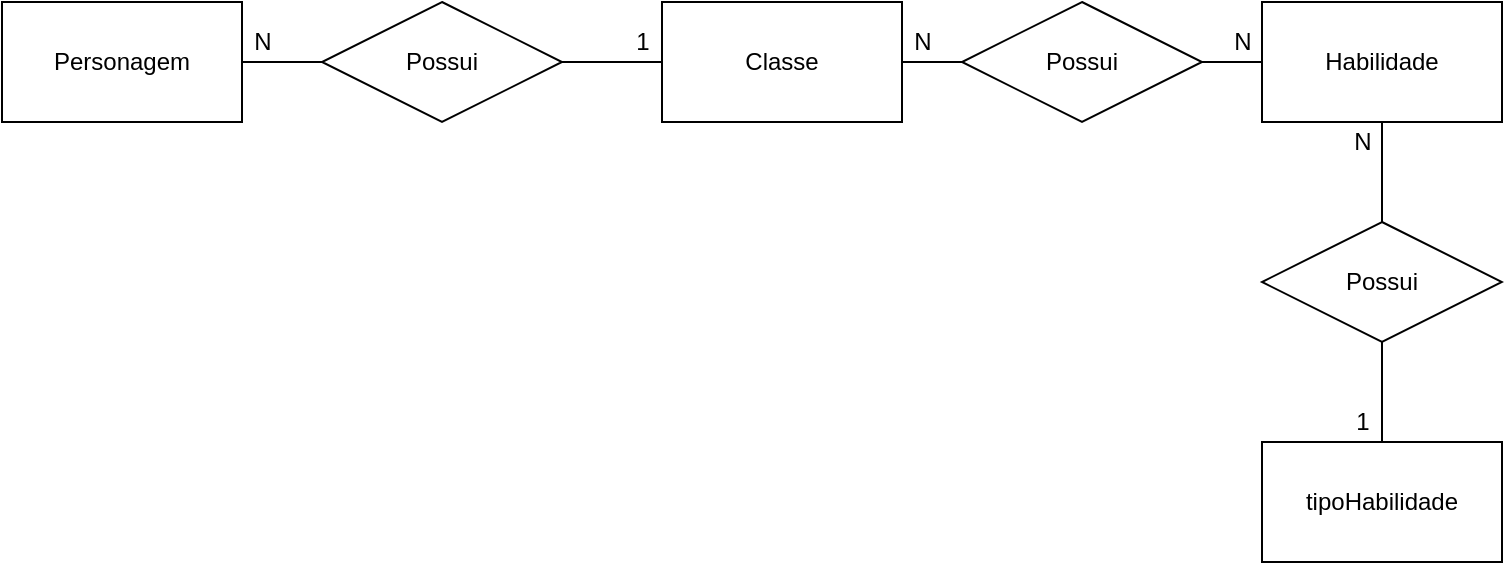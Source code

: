 <mxfile version="14.9.5" type="device" pages="2"><diagram id="O9C5CbvnSQDZ_wNoYUz3" name="Conceitual"><mxGraphModel dx="1130" dy="579" grid="1" gridSize="10" guides="1" tooltips="1" connect="1" arrows="1" fold="1" page="1" pageScale="1" pageWidth="827" pageHeight="1169" math="0" shadow="0"><root><mxCell id="0"/><mxCell id="1" parent="0"/><mxCell id="j--U98nrLWXw_FLy408v-6" style="edgeStyle=orthogonalEdgeStyle;rounded=0;orthogonalLoop=1;jettySize=auto;html=1;endArrow=none;endFill=0;" parent="1" source="j--U98nrLWXw_FLy408v-1" target="j--U98nrLWXw_FLy408v-4" edge="1"><mxGeometry relative="1" as="geometry"/></mxCell><mxCell id="j--U98nrLWXw_FLy408v-1" value="Personagem" style="rounded=0;whiteSpace=wrap;html=1;" parent="1" vertex="1"><mxGeometry x="30" y="20" width="120" height="60" as="geometry"/></mxCell><mxCell id="j--U98nrLWXw_FLy408v-8" style="edgeStyle=orthogonalEdgeStyle;rounded=0;orthogonalLoop=1;jettySize=auto;html=1;endArrow=none;endFill=0;" parent="1" source="j--U98nrLWXw_FLy408v-2" target="j--U98nrLWXw_FLy408v-5" edge="1"><mxGeometry relative="1" as="geometry"/></mxCell><mxCell id="j--U98nrLWXw_FLy408v-16" value="" style="edgeStyle=orthogonalEdgeStyle;rounded=0;orthogonalLoop=1;jettySize=auto;html=1;endArrow=none;endFill=0;" parent="1" source="j--U98nrLWXw_FLy408v-2" target="j--U98nrLWXw_FLy408v-4" edge="1"><mxGeometry relative="1" as="geometry"/></mxCell><mxCell id="j--U98nrLWXw_FLy408v-2" value="Classe" style="rounded=0;whiteSpace=wrap;html=1;" parent="1" vertex="1"><mxGeometry x="360" y="20" width="120" height="60" as="geometry"/></mxCell><mxCell id="j--U98nrLWXw_FLy408v-12" style="edgeStyle=orthogonalEdgeStyle;rounded=0;orthogonalLoop=1;jettySize=auto;html=1;endArrow=none;endFill=0;" parent="1" source="j--U98nrLWXw_FLy408v-3" target="j--U98nrLWXw_FLy408v-10" edge="1"><mxGeometry relative="1" as="geometry"/></mxCell><mxCell id="j--U98nrLWXw_FLy408v-3" value="Habilidade" style="rounded=0;whiteSpace=wrap;html=1;" parent="1" vertex="1"><mxGeometry x="660" y="20" width="120" height="60" as="geometry"/></mxCell><mxCell id="j--U98nrLWXw_FLy408v-7" style="edgeStyle=orthogonalEdgeStyle;rounded=0;orthogonalLoop=1;jettySize=auto;html=1;endArrow=none;endFill=0;" parent="1" source="j--U98nrLWXw_FLy408v-4" target="j--U98nrLWXw_FLy408v-2" edge="1"><mxGeometry relative="1" as="geometry"/></mxCell><mxCell id="j--U98nrLWXw_FLy408v-4" value="Possui" style="shape=rhombus;perimeter=rhombusPerimeter;whiteSpace=wrap;html=1;align=center;" parent="1" vertex="1"><mxGeometry x="190" y="20" width="120" height="60" as="geometry"/></mxCell><mxCell id="j--U98nrLWXw_FLy408v-9" style="edgeStyle=orthogonalEdgeStyle;rounded=0;orthogonalLoop=1;jettySize=auto;html=1;endArrow=none;endFill=0;" parent="1" source="j--U98nrLWXw_FLy408v-5" target="j--U98nrLWXw_FLy408v-3" edge="1"><mxGeometry relative="1" as="geometry"/></mxCell><mxCell id="j--U98nrLWXw_FLy408v-5" value="Possui" style="shape=rhombus;perimeter=rhombusPerimeter;whiteSpace=wrap;html=1;align=center;" parent="1" vertex="1"><mxGeometry x="510" y="20" width="120" height="60" as="geometry"/></mxCell><mxCell id="j--U98nrLWXw_FLy408v-13" style="edgeStyle=orthogonalEdgeStyle;rounded=0;orthogonalLoop=1;jettySize=auto;html=1;endArrow=none;endFill=0;" parent="1" source="j--U98nrLWXw_FLy408v-10" target="j--U98nrLWXw_FLy408v-11" edge="1"><mxGeometry relative="1" as="geometry"/></mxCell><mxCell id="j--U98nrLWXw_FLy408v-10" value="Possui" style="shape=rhombus;perimeter=rhombusPerimeter;whiteSpace=wrap;html=1;align=center;" parent="1" vertex="1"><mxGeometry x="660" y="130" width="120" height="60" as="geometry"/></mxCell><mxCell id="j--U98nrLWXw_FLy408v-11" value="tipoHabilidade" style="rounded=0;whiteSpace=wrap;html=1;" parent="1" vertex="1"><mxGeometry x="660" y="240" width="120" height="60" as="geometry"/></mxCell><mxCell id="j--U98nrLWXw_FLy408v-14" value="N" style="text;html=1;align=center;verticalAlign=middle;resizable=0;points=[];autosize=1;strokeColor=none;" parent="1" vertex="1"><mxGeometry x="150" y="30" width="20" height="20" as="geometry"/></mxCell><mxCell id="j--U98nrLWXw_FLy408v-15" value="1" style="text;html=1;align=center;verticalAlign=middle;resizable=0;points=[];autosize=1;strokeColor=none;" parent="1" vertex="1"><mxGeometry x="340" y="30" width="20" height="20" as="geometry"/></mxCell><mxCell id="j--U98nrLWXw_FLy408v-17" value="N" style="text;html=1;align=center;verticalAlign=middle;resizable=0;points=[];autosize=1;strokeColor=none;" parent="1" vertex="1"><mxGeometry x="480" y="30" width="20" height="20" as="geometry"/></mxCell><mxCell id="j--U98nrLWXw_FLy408v-18" value="N" style="text;html=1;align=center;verticalAlign=middle;resizable=0;points=[];autosize=1;strokeColor=none;" parent="1" vertex="1"><mxGeometry x="640" y="30" width="20" height="20" as="geometry"/></mxCell><mxCell id="j--U98nrLWXw_FLy408v-19" value="N" style="text;html=1;align=center;verticalAlign=middle;resizable=0;points=[];autosize=1;strokeColor=none;" parent="1" vertex="1"><mxGeometry x="700" y="80" width="20" height="20" as="geometry"/></mxCell><mxCell id="j--U98nrLWXw_FLy408v-20" value="1" style="text;html=1;align=center;verticalAlign=middle;resizable=0;points=[];autosize=1;strokeColor=none;" parent="1" vertex="1"><mxGeometry x="700" y="220" width="20" height="20" as="geometry"/></mxCell></root></mxGraphModel></diagram><diagram id="p5PHly62eo0oE-2qHSQh" name="Logico"><mxGraphModel dx="1130" dy="579" grid="1" gridSize="10" guides="1" tooltips="1" connect="1" arrows="1" fold="1" page="1" pageScale="1" pageWidth="827" pageHeight="1169" math="0" shadow="0"><root><mxCell id="6r5s8UZstmRf6HaKvksF-0"/><mxCell id="6r5s8UZstmRf6HaKvksF-1" parent="6r5s8UZstmRf6HaKvksF-0"/><mxCell id="Ehc5-lNTf4VyCPdERaTX-0" value="Personagem" style="shape=table;startSize=20;container=1;collapsible=1;childLayout=tableLayout;fixedRows=1;rowLines=0;fontStyle=1;align=center;resizeLast=1;" vertex="1" parent="6r5s8UZstmRf6HaKvksF-1"><mxGeometry x="50" y="100" width="180" height="100" as="geometry"/></mxCell><mxCell id="Ehc5-lNTf4VyCPdERaTX-1" value="" style="shape=partialRectangle;collapsible=0;dropTarget=0;pointerEvents=0;fillColor=none;top=0;left=0;bottom=1;right=0;points=[[0,0.5],[1,0.5]];portConstraint=eastwest;" vertex="1" parent="Ehc5-lNTf4VyCPdERaTX-0"><mxGeometry y="20" width="180" height="30" as="geometry"/></mxCell><mxCell id="Ehc5-lNTf4VyCPdERaTX-2" value="PK" style="shape=partialRectangle;connectable=0;fillColor=none;top=0;left=0;bottom=0;right=0;fontStyle=1;overflow=hidden;" vertex="1" parent="Ehc5-lNTf4VyCPdERaTX-1"><mxGeometry width="30" height="30" as="geometry"/></mxCell><mxCell id="Ehc5-lNTf4VyCPdERaTX-3" value="idPersonagem" style="shape=partialRectangle;connectable=0;fillColor=none;top=0;left=0;bottom=0;right=0;align=left;spacingLeft=6;fontStyle=5;overflow=hidden;" vertex="1" parent="Ehc5-lNTf4VyCPdERaTX-1"><mxGeometry x="30" width="150" height="30" as="geometry"/></mxCell><mxCell id="Ehc5-lNTf4VyCPdERaTX-4" value="" style="shape=partialRectangle;collapsible=0;dropTarget=0;pointerEvents=0;fillColor=none;top=0;left=0;bottom=0;right=0;points=[[0,0.5],[1,0.5]];portConstraint=eastwest;" vertex="1" parent="Ehc5-lNTf4VyCPdERaTX-0"><mxGeometry y="50" width="180" height="30" as="geometry"/></mxCell><mxCell id="Ehc5-lNTf4VyCPdERaTX-5" value="" style="shape=partialRectangle;connectable=0;fillColor=none;top=0;left=0;bottom=0;right=0;editable=1;overflow=hidden;" vertex="1" parent="Ehc5-lNTf4VyCPdERaTX-4"><mxGeometry width="30" height="30" as="geometry"/></mxCell><mxCell id="Ehc5-lNTf4VyCPdERaTX-6" value="nomePersonagem" style="shape=partialRectangle;connectable=0;fillColor=none;top=0;left=0;bottom=0;right=0;align=left;spacingLeft=6;overflow=hidden;" vertex="1" parent="Ehc5-lNTf4VyCPdERaTX-4"><mxGeometry x="30" width="150" height="30" as="geometry"/></mxCell><mxCell id="Ehc5-lNTf4VyCPdERaTX-13" value="Classe" style="shape=table;startSize=20;container=1;collapsible=1;childLayout=tableLayout;fixedRows=1;rowLines=0;fontStyle=1;align=center;resizeLast=1;" vertex="1" parent="6r5s8UZstmRf6HaKvksF-1"><mxGeometry x="360" y="100" width="180" height="130" as="geometry"/></mxCell><mxCell id="Ehc5-lNTf4VyCPdERaTX-14" value="" style="shape=partialRectangle;collapsible=0;dropTarget=0;pointerEvents=0;fillColor=none;top=0;left=0;bottom=1;right=0;points=[[0,0.5],[1,0.5]];portConstraint=eastwest;" vertex="1" parent="Ehc5-lNTf4VyCPdERaTX-13"><mxGeometry y="20" width="180" height="30" as="geometry"/></mxCell><mxCell id="Ehc5-lNTf4VyCPdERaTX-15" value="PK" style="shape=partialRectangle;connectable=0;fillColor=none;top=0;left=0;bottom=0;right=0;fontStyle=1;overflow=hidden;" vertex="1" parent="Ehc5-lNTf4VyCPdERaTX-14"><mxGeometry width="30" height="30" as="geometry"/></mxCell><mxCell id="Ehc5-lNTf4VyCPdERaTX-16" value="idClasse" style="shape=partialRectangle;connectable=0;fillColor=none;top=0;left=0;bottom=0;right=0;align=left;spacingLeft=6;fontStyle=5;overflow=hidden;" vertex="1" parent="Ehc5-lNTf4VyCPdERaTX-14"><mxGeometry x="30" width="150" height="30" as="geometry"/></mxCell><mxCell id="PTYwtptJcdbps1VOwLNT-2" value="" style="shape=partialRectangle;collapsible=0;dropTarget=0;pointerEvents=0;fillColor=none;top=0;left=0;bottom=1;right=0;points=[[0,0.5],[1,0.5]];portConstraint=eastwest;" vertex="1" parent="Ehc5-lNTf4VyCPdERaTX-13"><mxGeometry y="50" width="180" height="30" as="geometry"/></mxCell><mxCell id="PTYwtptJcdbps1VOwLNT-3" value="FK" style="shape=partialRectangle;connectable=0;fillColor=none;top=0;left=0;bottom=0;right=0;fontStyle=1;overflow=hidden;" vertex="1" parent="PTYwtptJcdbps1VOwLNT-2"><mxGeometry width="30" height="30" as="geometry"/></mxCell><mxCell id="PTYwtptJcdbps1VOwLNT-4" value="idPersonagem" style="shape=partialRectangle;connectable=0;fillColor=none;top=0;left=0;bottom=0;right=0;align=left;spacingLeft=6;fontStyle=5;overflow=hidden;" vertex="1" parent="PTYwtptJcdbps1VOwLNT-2"><mxGeometry x="30" width="150" height="30" as="geometry"/></mxCell><mxCell id="Ehc5-lNTf4VyCPdERaTX-17" value="" style="shape=partialRectangle;collapsible=0;dropTarget=0;pointerEvents=0;fillColor=none;top=0;left=0;bottom=0;right=0;points=[[0,0.5],[1,0.5]];portConstraint=eastwest;" vertex="1" parent="Ehc5-lNTf4VyCPdERaTX-13"><mxGeometry y="80" width="180" height="30" as="geometry"/></mxCell><mxCell id="Ehc5-lNTf4VyCPdERaTX-18" value="" style="shape=partialRectangle;connectable=0;fillColor=none;top=0;left=0;bottom=0;right=0;editable=1;overflow=hidden;" vertex="1" parent="Ehc5-lNTf4VyCPdERaTX-17"><mxGeometry width="30" height="30" as="geometry"/></mxCell><mxCell id="Ehc5-lNTf4VyCPdERaTX-19" value="nomeClasse" style="shape=partialRectangle;connectable=0;fillColor=none;top=0;left=0;bottom=0;right=0;align=left;spacingLeft=6;overflow=hidden;" vertex="1" parent="Ehc5-lNTf4VyCPdERaTX-17"><mxGeometry x="30" width="150" height="30" as="geometry"/></mxCell><mxCell id="Ehc5-lNTf4VyCPdERaTX-26" value="Habilidades" style="shape=table;startSize=20;container=1;collapsible=1;childLayout=tableLayout;fixedRows=1;rowLines=0;fontStyle=1;align=center;resizeLast=1;" vertex="1" parent="6r5s8UZstmRf6HaKvksF-1"><mxGeometry x="360" y="310" width="180" height="130" as="geometry"><mxRectangle x="350" y="300" width="100" height="20" as="alternateBounds"/></mxGeometry></mxCell><mxCell id="Ehc5-lNTf4VyCPdERaTX-27" value="" style="shape=partialRectangle;collapsible=0;dropTarget=0;pointerEvents=0;fillColor=none;top=0;left=0;bottom=1;right=0;points=[[0,0.5],[1,0.5]];portConstraint=eastwest;" vertex="1" parent="Ehc5-lNTf4VyCPdERaTX-26"><mxGeometry y="20" width="180" height="30" as="geometry"/></mxCell><mxCell id="Ehc5-lNTf4VyCPdERaTX-28" value="PK" style="shape=partialRectangle;connectable=0;fillColor=none;top=0;left=0;bottom=0;right=0;fontStyle=1;overflow=hidden;" vertex="1" parent="Ehc5-lNTf4VyCPdERaTX-27"><mxGeometry width="30" height="30" as="geometry"/></mxCell><mxCell id="Ehc5-lNTf4VyCPdERaTX-29" value="idHabilidades" style="shape=partialRectangle;connectable=0;fillColor=none;top=0;left=0;bottom=0;right=0;align=left;spacingLeft=6;fontStyle=5;overflow=hidden;" vertex="1" parent="Ehc5-lNTf4VyCPdERaTX-27"><mxGeometry x="30" width="150" height="30" as="geometry"/></mxCell><mxCell id="PTYwtptJcdbps1VOwLNT-5" value="" style="shape=partialRectangle;collapsible=0;dropTarget=0;pointerEvents=0;fillColor=none;top=0;left=0;bottom=1;right=0;points=[[0,0.5],[1,0.5]];portConstraint=eastwest;" vertex="1" parent="Ehc5-lNTf4VyCPdERaTX-26"><mxGeometry y="50" width="180" height="30" as="geometry"/></mxCell><mxCell id="PTYwtptJcdbps1VOwLNT-6" value="FK" style="shape=partialRectangle;connectable=0;fillColor=none;top=0;left=0;bottom=0;right=0;fontStyle=1;overflow=hidden;" vertex="1" parent="PTYwtptJcdbps1VOwLNT-5"><mxGeometry width="30" height="30" as="geometry"/></mxCell><mxCell id="PTYwtptJcdbps1VOwLNT-7" value="idClasse" style="shape=partialRectangle;connectable=0;fillColor=none;top=0;left=0;bottom=0;right=0;align=left;spacingLeft=6;fontStyle=5;overflow=hidden;" vertex="1" parent="PTYwtptJcdbps1VOwLNT-5"><mxGeometry x="30" width="150" height="30" as="geometry"/></mxCell><mxCell id="Ehc5-lNTf4VyCPdERaTX-30" value="" style="shape=partialRectangle;collapsible=0;dropTarget=0;pointerEvents=0;fillColor=none;top=0;left=0;bottom=0;right=0;points=[[0,0.5],[1,0.5]];portConstraint=eastwest;" vertex="1" parent="Ehc5-lNTf4VyCPdERaTX-26"><mxGeometry y="80" width="180" height="30" as="geometry"/></mxCell><mxCell id="Ehc5-lNTf4VyCPdERaTX-31" value="" style="shape=partialRectangle;connectable=0;fillColor=none;top=0;left=0;bottom=0;right=0;editable=1;overflow=hidden;" vertex="1" parent="Ehc5-lNTf4VyCPdERaTX-30"><mxGeometry width="30" height="30" as="geometry"/></mxCell><mxCell id="Ehc5-lNTf4VyCPdERaTX-32" value="nomeHabilidade" style="shape=partialRectangle;connectable=0;fillColor=none;top=0;left=0;bottom=0;right=0;align=left;spacingLeft=6;overflow=hidden;" vertex="1" parent="Ehc5-lNTf4VyCPdERaTX-30"><mxGeometry x="30" width="150" height="30" as="geometry"/></mxCell><mxCell id="Ehc5-lNTf4VyCPdERaTX-33" value="Tipo de Habilidade" style="shape=table;startSize=20;container=1;collapsible=1;childLayout=tableLayout;fixedRows=1;rowLines=0;fontStyle=1;align=center;resizeLast=1;" vertex="1" parent="6r5s8UZstmRf6HaKvksF-1"><mxGeometry x="50" y="300" width="180" height="130" as="geometry"><mxRectangle x="350" y="300" width="100" height="20" as="alternateBounds"/></mxGeometry></mxCell><mxCell id="Ehc5-lNTf4VyCPdERaTX-34" value="" style="shape=partialRectangle;collapsible=0;dropTarget=0;pointerEvents=0;fillColor=none;top=0;left=0;bottom=1;right=0;points=[[0,0.5],[1,0.5]];portConstraint=eastwest;" vertex="1" parent="Ehc5-lNTf4VyCPdERaTX-33"><mxGeometry y="20" width="180" height="30" as="geometry"/></mxCell><mxCell id="Ehc5-lNTf4VyCPdERaTX-35" value="PK" style="shape=partialRectangle;connectable=0;fillColor=none;top=0;left=0;bottom=0;right=0;fontStyle=1;overflow=hidden;" vertex="1" parent="Ehc5-lNTf4VyCPdERaTX-34"><mxGeometry width="30" height="30" as="geometry"/></mxCell><mxCell id="Ehc5-lNTf4VyCPdERaTX-36" value="idTipohabilidade" style="shape=partialRectangle;connectable=0;fillColor=none;top=0;left=0;bottom=0;right=0;align=left;spacingLeft=6;fontStyle=5;overflow=hidden;" vertex="1" parent="Ehc5-lNTf4VyCPdERaTX-34"><mxGeometry x="30" width="150" height="30" as="geometry"/></mxCell><mxCell id="PTYwtptJcdbps1VOwLNT-8" value="" style="shape=partialRectangle;collapsible=0;dropTarget=0;pointerEvents=0;fillColor=none;top=0;left=0;bottom=1;right=0;points=[[0,0.5],[1,0.5]];portConstraint=eastwest;" vertex="1" parent="Ehc5-lNTf4VyCPdERaTX-33"><mxGeometry y="50" width="180" height="30" as="geometry"/></mxCell><mxCell id="PTYwtptJcdbps1VOwLNT-9" value="FK" style="shape=partialRectangle;connectable=0;fillColor=none;top=0;left=0;bottom=0;right=0;fontStyle=1;overflow=hidden;" vertex="1" parent="PTYwtptJcdbps1VOwLNT-8"><mxGeometry width="30" height="30" as="geometry"/></mxCell><mxCell id="PTYwtptJcdbps1VOwLNT-10" value="idHabilidades" style="shape=partialRectangle;connectable=0;fillColor=none;top=0;left=0;bottom=0;right=0;align=left;spacingLeft=6;fontStyle=5;overflow=hidden;" vertex="1" parent="PTYwtptJcdbps1VOwLNT-8"><mxGeometry x="30" width="150" height="30" as="geometry"/></mxCell><mxCell id="Ehc5-lNTf4VyCPdERaTX-37" value="" style="shape=partialRectangle;collapsible=0;dropTarget=0;pointerEvents=0;fillColor=none;top=0;left=0;bottom=0;right=0;points=[[0,0.5],[1,0.5]];portConstraint=eastwest;" vertex="1" parent="Ehc5-lNTf4VyCPdERaTX-33"><mxGeometry y="80" width="180" height="30" as="geometry"/></mxCell><mxCell id="Ehc5-lNTf4VyCPdERaTX-38" value="" style="shape=partialRectangle;connectable=0;fillColor=none;top=0;left=0;bottom=0;right=0;editable=1;overflow=hidden;" vertex="1" parent="Ehc5-lNTf4VyCPdERaTX-37"><mxGeometry width="30" height="30" as="geometry"/></mxCell><mxCell id="Ehc5-lNTf4VyCPdERaTX-39" value="nomeTipohabi" style="shape=partialRectangle;connectable=0;fillColor=none;top=0;left=0;bottom=0;right=0;align=left;spacingLeft=6;overflow=hidden;" vertex="1" parent="Ehc5-lNTf4VyCPdERaTX-37"><mxGeometry x="30" width="150" height="30" as="geometry"/></mxCell><mxCell id="EAF5BfX5kKDD9vsA816D-0" value="" style="edgeStyle=entityRelationEdgeStyle;fontSize=12;html=1;endArrow=ERoneToMany;entryX=1.011;entryY=1.16;entryDx=0;entryDy=0;entryPerimeter=0;" edge="1" parent="6r5s8UZstmRf6HaKvksF-1" source="Ehc5-lNTf4VyCPdERaTX-14" target="Ehc5-lNTf4VyCPdERaTX-1"><mxGeometry width="100" height="100" relative="1" as="geometry"><mxPoint x="300" y="330" as="sourcePoint"/><mxPoint x="400" y="230" as="targetPoint"/></mxGeometry></mxCell><mxCell id="fip3Cf4mSASKQmVKQzMu-0" value="" style="edgeStyle=entityRelationEdgeStyle;fontSize=12;html=1;endArrow=ERmany;startArrow=ERmany;entryX=1;entryY=0.5;entryDx=0;entryDy=0;exitX=1;exitY=0.5;exitDx=0;exitDy=0;" edge="1" parent="6r5s8UZstmRf6HaKvksF-1" source="Ehc5-lNTf4VyCPdERaTX-27" target="Ehc5-lNTf4VyCPdERaTX-14"><mxGeometry width="100" height="100" relative="1" as="geometry"><mxPoint x="610" y="260" as="sourcePoint"/><mxPoint x="710" y="160" as="targetPoint"/></mxGeometry></mxCell><mxCell id="fip3Cf4mSASKQmVKQzMu-1" value="" style="edgeStyle=entityRelationEdgeStyle;fontSize=12;html=1;endArrow=ERoneToMany;exitX=1;exitY=0.5;exitDx=0;exitDy=0;entryX=0;entryY=0.5;entryDx=0;entryDy=0;" edge="1" parent="6r5s8UZstmRf6HaKvksF-1" source="Ehc5-lNTf4VyCPdERaTX-34" target="Ehc5-lNTf4VyCPdERaTX-27"><mxGeometry width="100" height="100" relative="1" as="geometry"><mxPoint x="570" y="525" as="sourcePoint"/><mxPoint x="300" y="310" as="targetPoint"/></mxGeometry></mxCell></root></mxGraphModel></diagram></mxfile>
